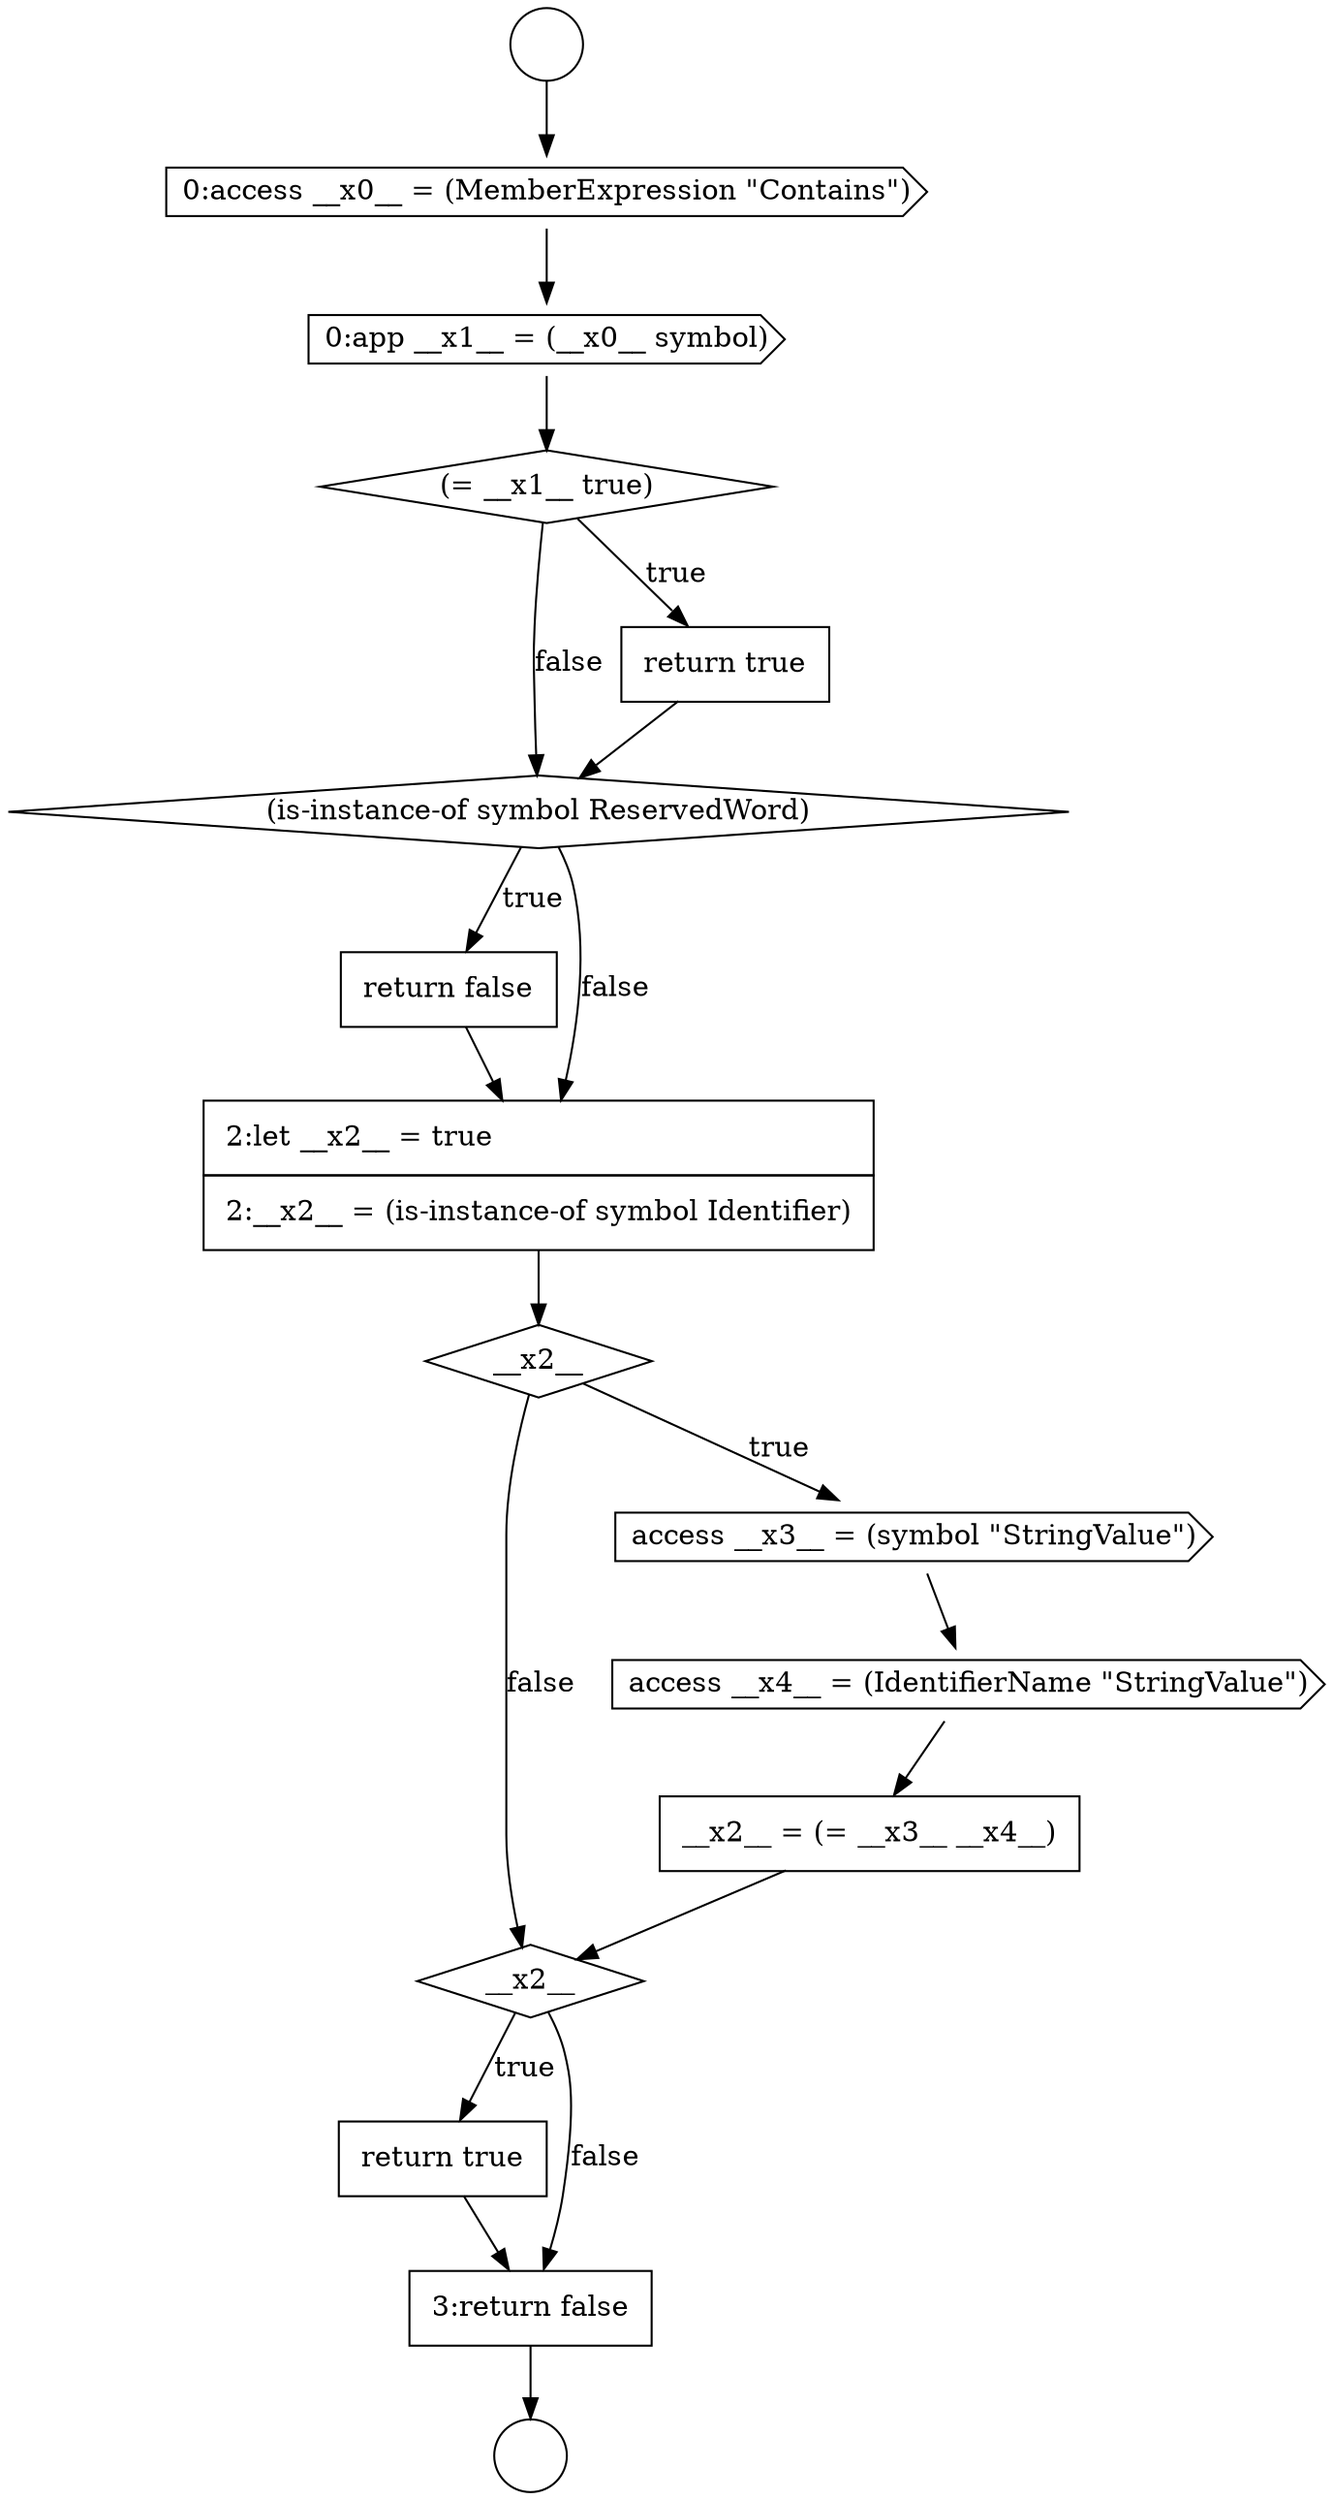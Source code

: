 digraph {
  node4352 [shape=diamond, label=<<font color="black">(is-instance-of symbol ReservedWord)</font>> color="black" fillcolor="white" style=filled]
  node4355 [shape=diamond, label=<<font color="black">__x2__</font>> color="black" fillcolor="white" style=filled]
  node4360 [shape=none, margin=0, label=<<font color="black">
    <table border="0" cellborder="1" cellspacing="0" cellpadding="10">
      <tr><td align="left">return true</td></tr>
    </table>
  </font>> color="black" fillcolor="white" style=filled]
  node4350 [shape=diamond, label=<<font color="black">(= __x1__ true)</font>> color="black" fillcolor="white" style=filled]
  node4348 [shape=cds, label=<<font color="black">0:access __x0__ = (MemberExpression &quot;Contains&quot;)</font>> color="black" fillcolor="white" style=filled]
  node4349 [shape=cds, label=<<font color="black">0:app __x1__ = (__x0__ symbol)</font>> color="black" fillcolor="white" style=filled]
  node4353 [shape=none, margin=0, label=<<font color="black">
    <table border="0" cellborder="1" cellspacing="0" cellpadding="10">
      <tr><td align="left">return false</td></tr>
    </table>
  </font>> color="black" fillcolor="white" style=filled]
  node4358 [shape=none, margin=0, label=<<font color="black">
    <table border="0" cellborder="1" cellspacing="0" cellpadding="10">
      <tr><td align="left">__x2__ = (= __x3__ __x4__)</td></tr>
    </table>
  </font>> color="black" fillcolor="white" style=filled]
  node4347 [shape=circle label=" " color="black" fillcolor="white" style=filled]
  node4361 [shape=none, margin=0, label=<<font color="black">
    <table border="0" cellborder="1" cellspacing="0" cellpadding="10">
      <tr><td align="left">3:return false</td></tr>
    </table>
  </font>> color="black" fillcolor="white" style=filled]
  node4354 [shape=none, margin=0, label=<<font color="black">
    <table border="0" cellborder="1" cellspacing="0" cellpadding="10">
      <tr><td align="left">2:let __x2__ = true</td></tr>
      <tr><td align="left">2:__x2__ = (is-instance-of symbol Identifier)</td></tr>
    </table>
  </font>> color="black" fillcolor="white" style=filled]
  node4359 [shape=diamond, label=<<font color="black">__x2__</font>> color="black" fillcolor="white" style=filled]
  node4346 [shape=circle label=" " color="black" fillcolor="white" style=filled]
  node4351 [shape=none, margin=0, label=<<font color="black">
    <table border="0" cellborder="1" cellspacing="0" cellpadding="10">
      <tr><td align="left">return true</td></tr>
    </table>
  </font>> color="black" fillcolor="white" style=filled]
  node4356 [shape=cds, label=<<font color="black">access __x3__ = (symbol &quot;StringValue&quot;)</font>> color="black" fillcolor="white" style=filled]
  node4357 [shape=cds, label=<<font color="black">access __x4__ = (IdentifierName &quot;StringValue&quot;)</font>> color="black" fillcolor="white" style=filled]
  node4349 -> node4350 [ color="black"]
  node4348 -> node4349 [ color="black"]
  node4361 -> node4347 [ color="black"]
  node4359 -> node4360 [label=<<font color="black">true</font>> color="black"]
  node4359 -> node4361 [label=<<font color="black">false</font>> color="black"]
  node4351 -> node4352 [ color="black"]
  node4356 -> node4357 [ color="black"]
  node4357 -> node4358 [ color="black"]
  node4350 -> node4351 [label=<<font color="black">true</font>> color="black"]
  node4350 -> node4352 [label=<<font color="black">false</font>> color="black"]
  node4352 -> node4353 [label=<<font color="black">true</font>> color="black"]
  node4352 -> node4354 [label=<<font color="black">false</font>> color="black"]
  node4346 -> node4348 [ color="black"]
  node4355 -> node4356 [label=<<font color="black">true</font>> color="black"]
  node4355 -> node4359 [label=<<font color="black">false</font>> color="black"]
  node4360 -> node4361 [ color="black"]
  node4358 -> node4359 [ color="black"]
  node4354 -> node4355 [ color="black"]
  node4353 -> node4354 [ color="black"]
}
